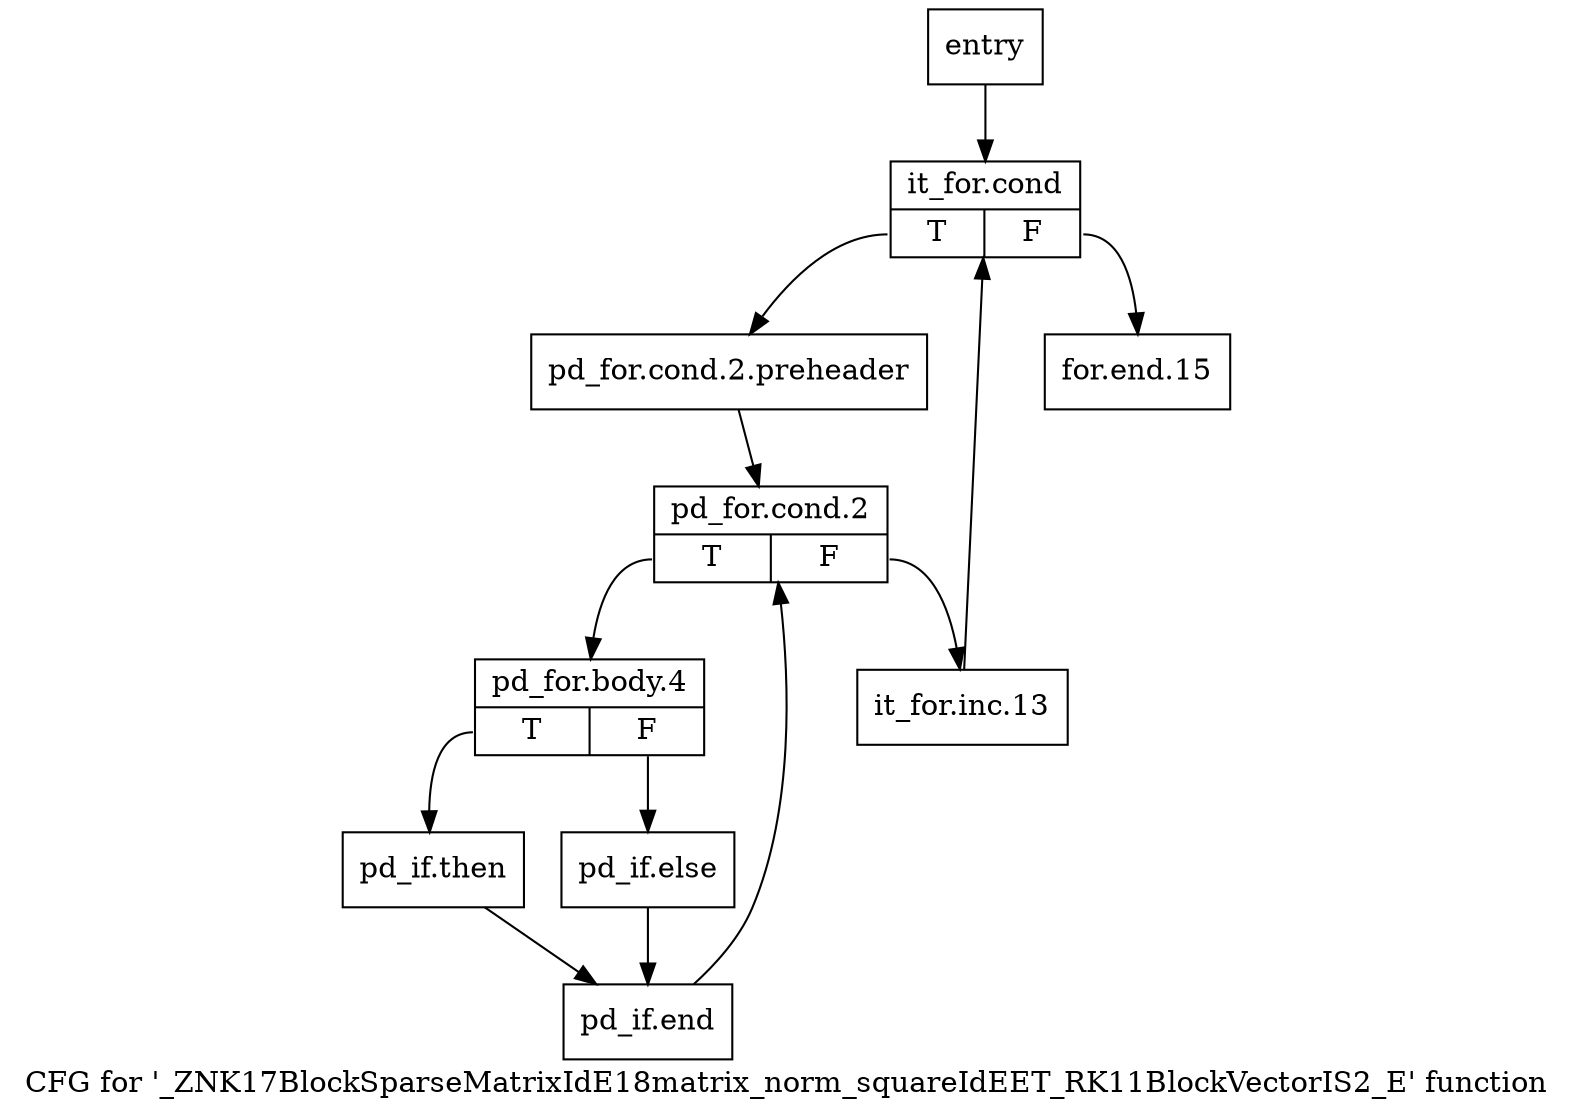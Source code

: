 digraph "CFG for '_ZNK17BlockSparseMatrixIdE18matrix_norm_squareIdEET_RK11BlockVectorIS2_E' function" {
	label="CFG for '_ZNK17BlockSparseMatrixIdE18matrix_norm_squareIdEET_RK11BlockVectorIS2_E' function";

	Node0x47e97b0 [shape=record,label="{entry}"];
	Node0x47e97b0 -> Node0x47e9800;
	Node0x47e9800 [shape=record,label="{it_for.cond|{<s0>T|<s1>F}}"];
	Node0x47e9800:s0 -> Node0x47e9850;
	Node0x47e9800:s1 -> Node0x47e9a80;
	Node0x47e9850 [shape=record,label="{pd_for.cond.2.preheader}"];
	Node0x47e9850 -> Node0x47e98a0;
	Node0x47e98a0 [shape=record,label="{pd_for.cond.2|{<s0>T|<s1>F}}"];
	Node0x47e98a0:s0 -> Node0x47e98f0;
	Node0x47e98a0:s1 -> Node0x47e9a30;
	Node0x47e98f0 [shape=record,label="{pd_for.body.4|{<s0>T|<s1>F}}"];
	Node0x47e98f0:s0 -> Node0x47e9940;
	Node0x47e98f0:s1 -> Node0x47e9990;
	Node0x47e9940 [shape=record,label="{pd_if.then}"];
	Node0x47e9940 -> Node0x47e99e0;
	Node0x47e9990 [shape=record,label="{pd_if.else}"];
	Node0x47e9990 -> Node0x47e99e0;
	Node0x47e99e0 [shape=record,label="{pd_if.end}"];
	Node0x47e99e0 -> Node0x47e98a0;
	Node0x47e9a30 [shape=record,label="{it_for.inc.13}"];
	Node0x47e9a30 -> Node0x47e9800;
	Node0x47e9a80 [shape=record,label="{for.end.15}"];
}
